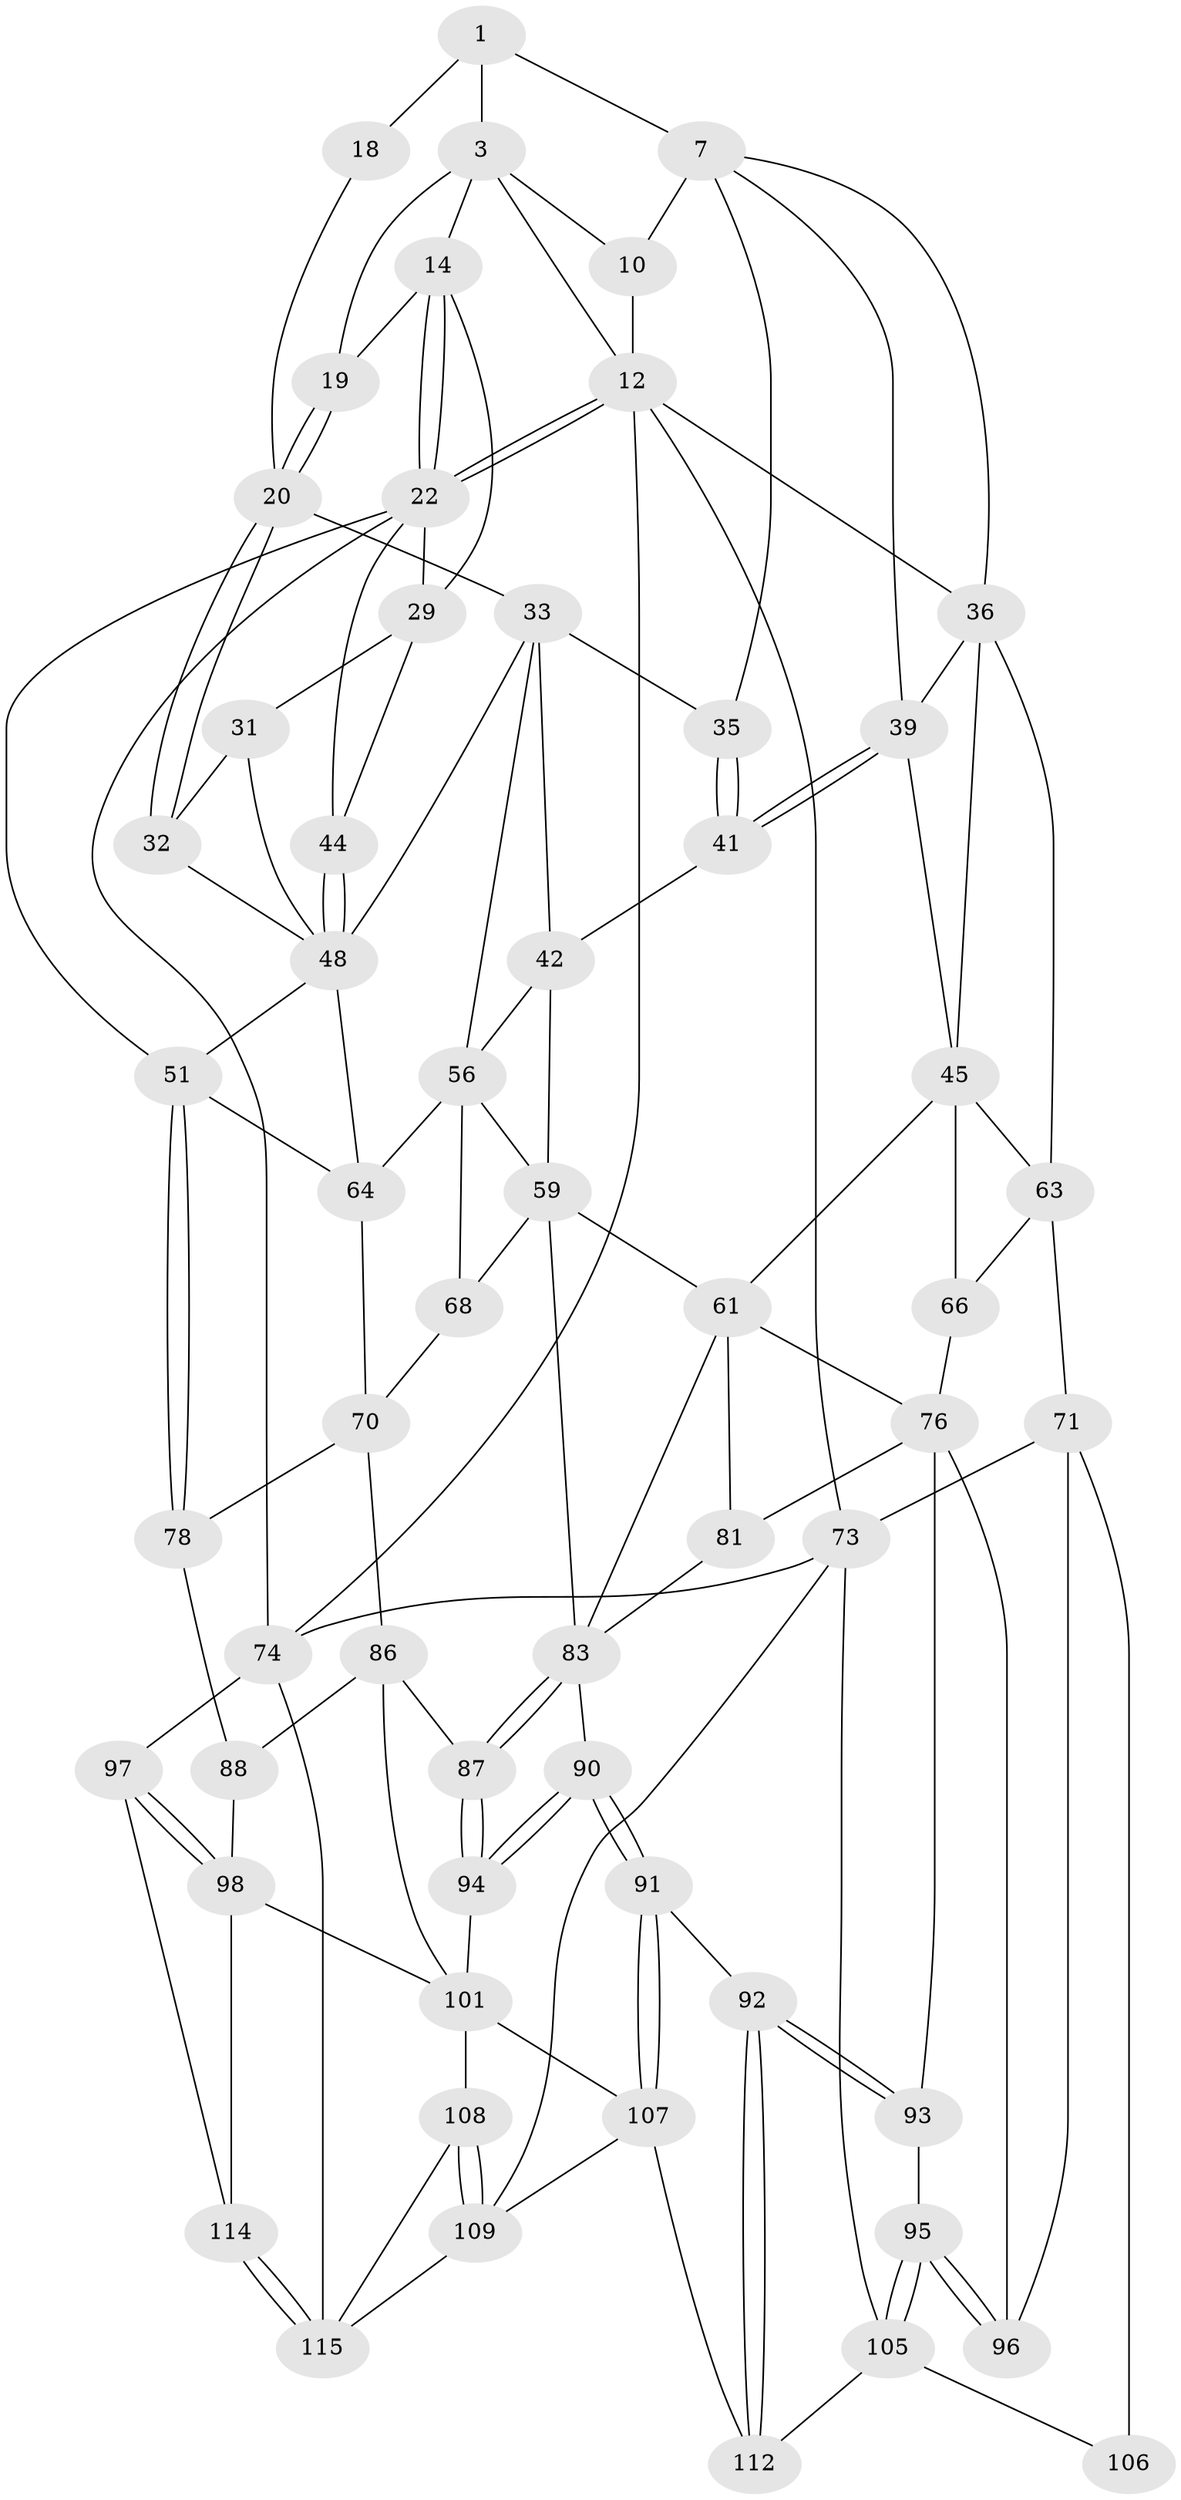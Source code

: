 // original degree distribution, {3: 0.01694915254237288, 6: 0.2288135593220339, 5: 0.5084745762711864, 4: 0.2457627118644068}
// Generated by graph-tools (version 1.1) at 2025/28/03/15/25 16:28:03]
// undirected, 59 vertices, 133 edges
graph export_dot {
graph [start="1"]
  node [color=gray90,style=filled];
  1 [pos="+0.43013482648817086+0",super="+6+2"];
  3 [pos="+0.7185699505764831+0",super="+16+4"];
  7 [pos="+0.39216600439219446+0.15981733762063605",super="+28+8"];
  10 [pos="+0.031454855314905564+0"];
  12 [pos="+1+0",super="+13"];
  14 [pos="+0.909484916922168+0.08868342385055578",super="+15"];
  18 [pos="+0.6265601781559497+0.10387454817941047"];
  19 [pos="+0.7919903899912747+0.16134805462750287"];
  20 [pos="+0.7015669887528119+0.2581207433038497",super="+21"];
  22 [pos="+1+0.2261836148480384",super="+25"];
  29 [pos="+0.8787441157566875+0.19795898672816753",super="+30"];
  31 [pos="+0.7926270707669202+0.28405436664529865"];
  32 [pos="+0.7102196671670794+0.26467769808106095"];
  33 [pos="+0.623073900346958+0.2845078354660215",super="+34+55"];
  35 [pos="+0.45333486923606486+0.23667894804849632"];
  36 [pos="+0.20121772913284827+0.23006659527036663",super="+37"];
  39 [pos="+0.31084722541824295+0.33828354847906245",super="+40"];
  41 [pos="+0.3547392418843066+0.3403725837967528"];
  42 [pos="+0.4465458589283097+0.378966251176488",super="+43"];
  44 [pos="+0.8829831435369071+0.30873936020223425"];
  45 [pos="+0.240483948393754+0.4473038803185744",super="+46"];
  48 [pos="+0.9060827761693416+0.4743683585709408",super="+49"];
  51 [pos="+1+0.5528122325738725",super="+52"];
  56 [pos="+0.5873754418074234+0.3701959646662619",super="+57"];
  59 [pos="+0.3525229663036077+0.4703267871315286",super="+60"];
  61 [pos="+0.2529082978779213+0.4867432815448731",super="+80+62"];
  63 [pos="+0+0.5412673505997858",super="+67"];
  64 [pos="+0.7391390151956595+0.47100016724467225",super="+65"];
  66 [pos="+0+0.5944042470524654"];
  68 [pos="+0.5366188932157593+0.45513951395341684"];
  70 [pos="+0.70790454204685+0.5366966939067621",super="+79"];
  71 [pos="+0+0.6399150148479404",super="+72+99"];
  73 [pos="+0+1",super="+116"];
  74 [pos="+1+1",super="+75"];
  76 [pos="+0.17885287783048626+0.5565956375214309",super="+77+82"];
  78 [pos="+0.8286327417239583+0.6270307295671167"];
  81 [pos="+0.2870040516889757+0.7270345949485699"];
  83 [pos="+0.4837040856863185+0.5984785418464297",super="+84"];
  86 [pos="+0.658931690415983+0.6709701622625706",super="+89"];
  87 [pos="+0.5552226875507107+0.6668906559200215"];
  88 [pos="+0.8206810636316767+0.6840009571264095"];
  90 [pos="+0.4042950625050741+0.835819685729597"];
  91 [pos="+0.4018881365646278+0.8383634144588349"];
  92 [pos="+0.3734281302232993+0.8259167384148848"];
  93 [pos="+0.2730262988869532+0.7637076158078304"];
  94 [pos="+0.5153576180636296+0.766063442257017"];
  95 [pos="+0.26722440307689654+0.7655895215705132"];
  96 [pos="+0.1253428757997186+0.6583133419885692"];
  97 [pos="+1+0.7777713258897474"];
  98 [pos="+0.8261181837870469+0.7019852345041835",super="+100"];
  101 [pos="+0.7749534410123223+0.8201978120124717",super="+102"];
  105 [pos="+0.17715525967484919+0.83632616387206",super="+113"];
  106 [pos="+0.17262078646666196+0.833402951765997"];
  107 [pos="+0.44623373677599426+0.968887276690848",super="+110"];
  108 [pos="+0.6232425705760349+0.9352758010299395",super="+111"];
  109 [pos="+0.4967994355540311+1",super="+118"];
  112 [pos="+0.25941138798999513+0.9341086888658269"];
  114 [pos="+0.9372623443789678+0.8234784437634088"];
  115 [pos="+0.8267323580016627+1",super="+117"];
  1 -- 18 [weight=2];
  1 -- 7 [weight=2];
  1 -- 3;
  3 -- 19;
  3 -- 10;
  3 -- 12;
  3 -- 14 [weight=2];
  7 -- 35;
  7 -- 10;
  7 -- 36;
  7 -- 39;
  10 -- 12;
  12 -- 22;
  12 -- 22;
  12 -- 74;
  12 -- 73;
  12 -- 36;
  14 -- 22 [weight=2];
  14 -- 22;
  14 -- 19;
  14 -- 29;
  18 -- 20;
  19 -- 20;
  19 -- 20;
  20 -- 32;
  20 -- 32;
  20 -- 33;
  22 -- 51;
  22 -- 44;
  22 -- 29;
  22 -- 74;
  29 -- 44;
  29 -- 31;
  31 -- 32;
  31 -- 48;
  32 -- 48;
  33 -- 42;
  33 -- 35;
  33 -- 48;
  33 -- 56;
  35 -- 41;
  35 -- 41;
  36 -- 39;
  36 -- 63;
  36 -- 45;
  39 -- 41;
  39 -- 41;
  39 -- 45;
  41 -- 42;
  42 -- 59;
  42 -- 56;
  44 -- 48;
  44 -- 48;
  45 -- 66;
  45 -- 63;
  45 -- 61;
  48 -- 51;
  48 -- 64;
  51 -- 78;
  51 -- 78;
  51 -- 64;
  56 -- 64;
  56 -- 59;
  56 -- 68;
  59 -- 83;
  59 -- 68;
  59 -- 61;
  61 -- 81;
  61 -- 83;
  61 -- 76;
  63 -- 66;
  63 -- 71;
  64 -- 70;
  66 -- 76;
  68 -- 70;
  70 -- 78;
  70 -- 86;
  71 -- 73;
  71 -- 106 [weight=2];
  71 -- 96;
  73 -- 74;
  73 -- 109;
  73 -- 105;
  74 -- 115;
  74 -- 97;
  76 -- 96;
  76 -- 81;
  76 -- 93;
  78 -- 88;
  81 -- 83;
  83 -- 87;
  83 -- 87;
  83 -- 90;
  86 -- 87;
  86 -- 88;
  86 -- 101;
  87 -- 94;
  87 -- 94;
  88 -- 98;
  90 -- 91;
  90 -- 91;
  90 -- 94;
  90 -- 94;
  91 -- 92;
  91 -- 107;
  91 -- 107;
  92 -- 93;
  92 -- 93;
  92 -- 112;
  92 -- 112;
  93 -- 95;
  94 -- 101;
  95 -- 96;
  95 -- 96;
  95 -- 105;
  95 -- 105;
  97 -- 98;
  97 -- 98;
  97 -- 114;
  98 -- 101;
  98 -- 114;
  101 -- 108 [weight=2];
  101 -- 107;
  105 -- 106;
  105 -- 112;
  107 -- 112;
  107 -- 109;
  108 -- 109;
  108 -- 109;
  108 -- 115;
  109 -- 115;
  114 -- 115;
  114 -- 115;
}
